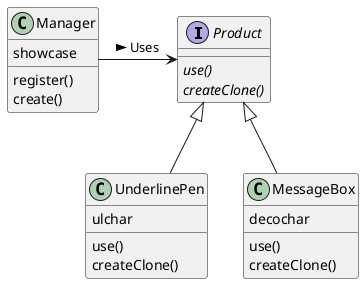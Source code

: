 @startuml
interface Product {
  {abstract} use()
  {abstract} createClone()
}
class Manager {
  showcase
  register()
  create()
}
class UnderlinePen {
  ulchar
  use()
  createClone()
}
class MessageBox {
  decochar
  use()
  createClone()
}

Product <-left- Manager : Uses <
Product <|-down- UnderlinePen
Product <|-down- MessageBox
@enduml
